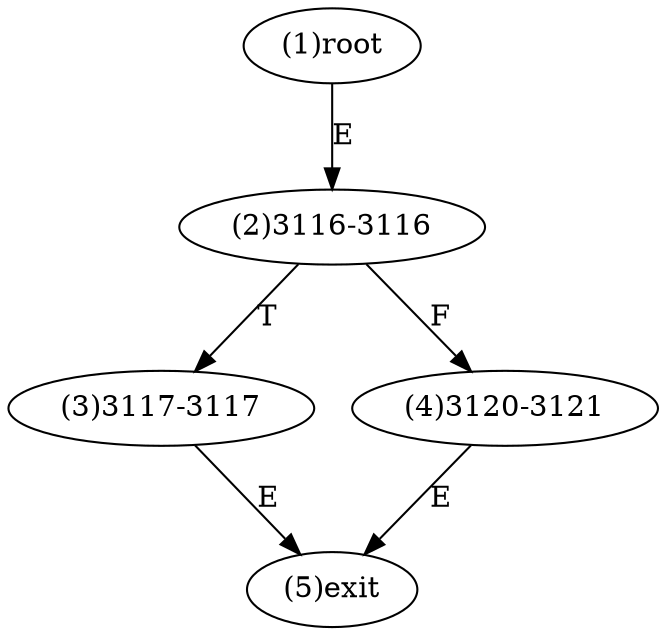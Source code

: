 digraph "" { 
1[ label="(1)root"];
2[ label="(2)3116-3116"];
3[ label="(3)3117-3117"];
4[ label="(4)3120-3121"];
5[ label="(5)exit"];
1->2[ label="E"];
2->4[ label="F"];
2->3[ label="T"];
3->5[ label="E"];
4->5[ label="E"];
}
